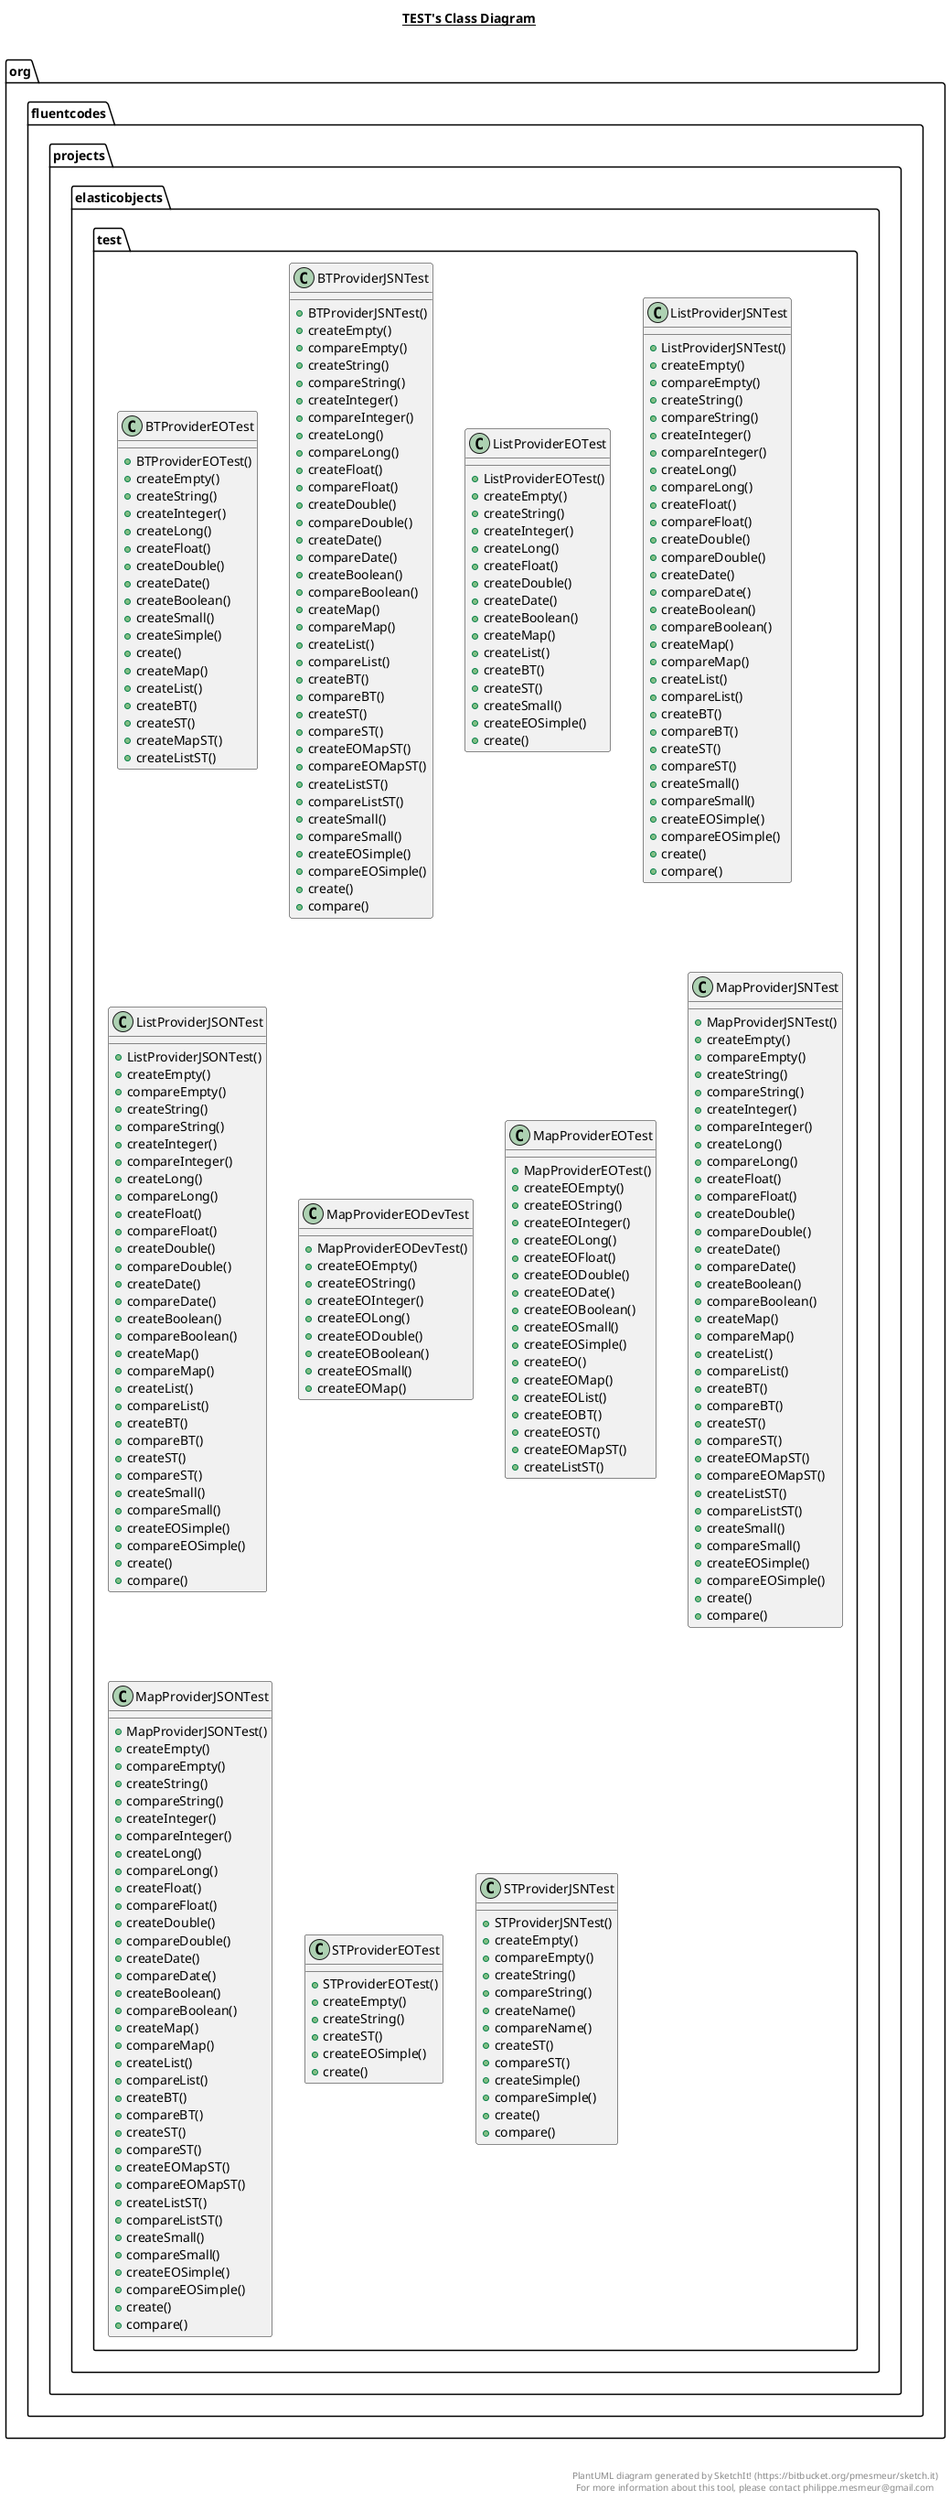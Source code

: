 @startuml

title __TEST's Class Diagram__\n

  package org.fluentcodes.projects.elasticobjects {
    package org.fluentcodes.projects.elasticobjects.test {
      class BTProviderEOTest {
          + BTProviderEOTest()
          + createEmpty()
          + createString()
          + createInteger()
          + createLong()
          + createFloat()
          + createDouble()
          + createDate()
          + createBoolean()
          + createSmall()
          + createSimple()
          + create()
          + createMap()
          + createList()
          + createBT()
          + createST()
          + createMapST()
          + createListST()
      }
    }
  }
  

  package org.fluentcodes.projects.elasticobjects {
    package org.fluentcodes.projects.elasticobjects.test {
      class BTProviderJSNTest {
          + BTProviderJSNTest()
          + createEmpty()
          + compareEmpty()
          + createString()
          + compareString()
          + createInteger()
          + compareInteger()
          + createLong()
          + compareLong()
          + createFloat()
          + compareFloat()
          + createDouble()
          + compareDouble()
          + createDate()
          + compareDate()
          + createBoolean()
          + compareBoolean()
          + createMap()
          + compareMap()
          + createList()
          + compareList()
          + createBT()
          + compareBT()
          + createST()
          + compareST()
          + createEOMapST()
          + compareEOMapST()
          + createListST()
          + compareListST()
          + createSmall()
          + compareSmall()
          + createEOSimple()
          + compareEOSimple()
          + create()
          + compare()
      }
    }
  }
  

  package org.fluentcodes.projects.elasticobjects {
    package org.fluentcodes.projects.elasticobjects.test {
      class ListProviderEOTest {
          + ListProviderEOTest()
          + createEmpty()
          + createString()
          + createInteger()
          + createLong()
          + createFloat()
          + createDouble()
          + createDate()
          + createBoolean()
          + createMap()
          + createList()
          + createBT()
          + createST()
          + createSmall()
          + createEOSimple()
          + create()
      }
    }
  }
  

  package org.fluentcodes.projects.elasticobjects {
    package org.fluentcodes.projects.elasticobjects.test {
      class ListProviderJSNTest {
          + ListProviderJSNTest()
          + createEmpty()
          + compareEmpty()
          + createString()
          + compareString()
          + createInteger()
          + compareInteger()
          + createLong()
          + compareLong()
          + createFloat()
          + compareFloat()
          + createDouble()
          + compareDouble()
          + createDate()
          + compareDate()
          + createBoolean()
          + compareBoolean()
          + createMap()
          + compareMap()
          + createList()
          + compareList()
          + createBT()
          + compareBT()
          + createST()
          + compareST()
          + createSmall()
          + compareSmall()
          + createEOSimple()
          + compareEOSimple()
          + create()
          + compare()
      }
    }
  }
  

  package org.fluentcodes.projects.elasticobjects {
    package org.fluentcodes.projects.elasticobjects.test {
      class ListProviderJSONTest {
          + ListProviderJSONTest()
          + createEmpty()
          + compareEmpty()
          + createString()
          + compareString()
          + createInteger()
          + compareInteger()
          + createLong()
          + compareLong()
          + createFloat()
          + compareFloat()
          + createDouble()
          + compareDouble()
          + createDate()
          + compareDate()
          + createBoolean()
          + compareBoolean()
          + createMap()
          + compareMap()
          + createList()
          + compareList()
          + createBT()
          + compareBT()
          + createST()
          + compareST()
          + createSmall()
          + compareSmall()
          + createEOSimple()
          + compareEOSimple()
          + create()
          + compare()
      }
    }
  }
  

  package org.fluentcodes.projects.elasticobjects {
    package org.fluentcodes.projects.elasticobjects.test {
      class MapProviderEODevTest {
          + MapProviderEODevTest()
          + createEOEmpty()
          + createEOString()
          + createEOInteger()
          + createEOLong()
          + createEODouble()
          + createEOBoolean()
          + createEOSmall()
          + createEOMap()
      }
    }
  }
  

  package org.fluentcodes.projects.elasticobjects {
    package org.fluentcodes.projects.elasticobjects.test {
      class MapProviderEOTest {
          + MapProviderEOTest()
          + createEOEmpty()
          + createEOString()
          + createEOInteger()
          + createEOLong()
          + createEOFloat()
          + createEODouble()
          + createEODate()
          + createEOBoolean()
          + createEOSmall()
          + createEOSimple()
          + createEO()
          + createEOMap()
          + createEOList()
          + createEOBT()
          + createEOST()
          + createEOMapST()
          + createListST()
      }
    }
  }
  

  package org.fluentcodes.projects.elasticobjects {
    package org.fluentcodes.projects.elasticobjects.test {
      class MapProviderJSNTest {
          + MapProviderJSNTest()
          + createEmpty()
          + compareEmpty()
          + createString()
          + compareString()
          + createInteger()
          + compareInteger()
          + createLong()
          + compareLong()
          + createFloat()
          + compareFloat()
          + createDouble()
          + compareDouble()
          + createDate()
          + compareDate()
          + createBoolean()
          + compareBoolean()
          + createMap()
          + compareMap()
          + createList()
          + compareList()
          + createBT()
          + compareBT()
          + createST()
          + compareST()
          + createEOMapST()
          + compareEOMapST()
          + createListST()
          + compareListST()
          + createSmall()
          + compareSmall()
          + createEOSimple()
          + compareEOSimple()
          + create()
          + compare()
      }
    }
  }
  

  package org.fluentcodes.projects.elasticobjects {
    package org.fluentcodes.projects.elasticobjects.test {
      class MapProviderJSONTest {
          + MapProviderJSONTest()
          + createEmpty()
          + compareEmpty()
          + createString()
          + compareString()
          + createInteger()
          + compareInteger()
          + createLong()
          + compareLong()
          + createFloat()
          + compareFloat()
          + createDouble()
          + compareDouble()
          + createDate()
          + compareDate()
          + createBoolean()
          + compareBoolean()
          + createMap()
          + compareMap()
          + createList()
          + compareList()
          + createBT()
          + compareBT()
          + createST()
          + compareST()
          + createEOMapST()
          + compareEOMapST()
          + createListST()
          + compareListST()
          + createSmall()
          + compareSmall()
          + createEOSimple()
          + compareEOSimple()
          + create()
          + compare()
      }
    }
  }
  

  package org.fluentcodes.projects.elasticobjects {
    package org.fluentcodes.projects.elasticobjects.test {
      class STProviderEOTest {
          + STProviderEOTest()
          + createEmpty()
          + createString()
          + createST()
          + createEOSimple()
          + create()
      }
    }
  }
  

  package org.fluentcodes.projects.elasticobjects {
    package org.fluentcodes.projects.elasticobjects.test {
      class STProviderJSNTest {
          + STProviderJSNTest()
          + createEmpty()
          + compareEmpty()
          + createString()
          + compareString()
          + createName()
          + compareName()
          + createST()
          + compareST()
          + createSimple()
          + compareSimple()
          + create()
          + compare()
      }
    }
  }
  



right footer


PlantUML diagram generated by SketchIt! (https://bitbucket.org/pmesmeur/sketch.it)
For more information about this tool, please contact philippe.mesmeur@gmail.com
endfooter

@enduml

